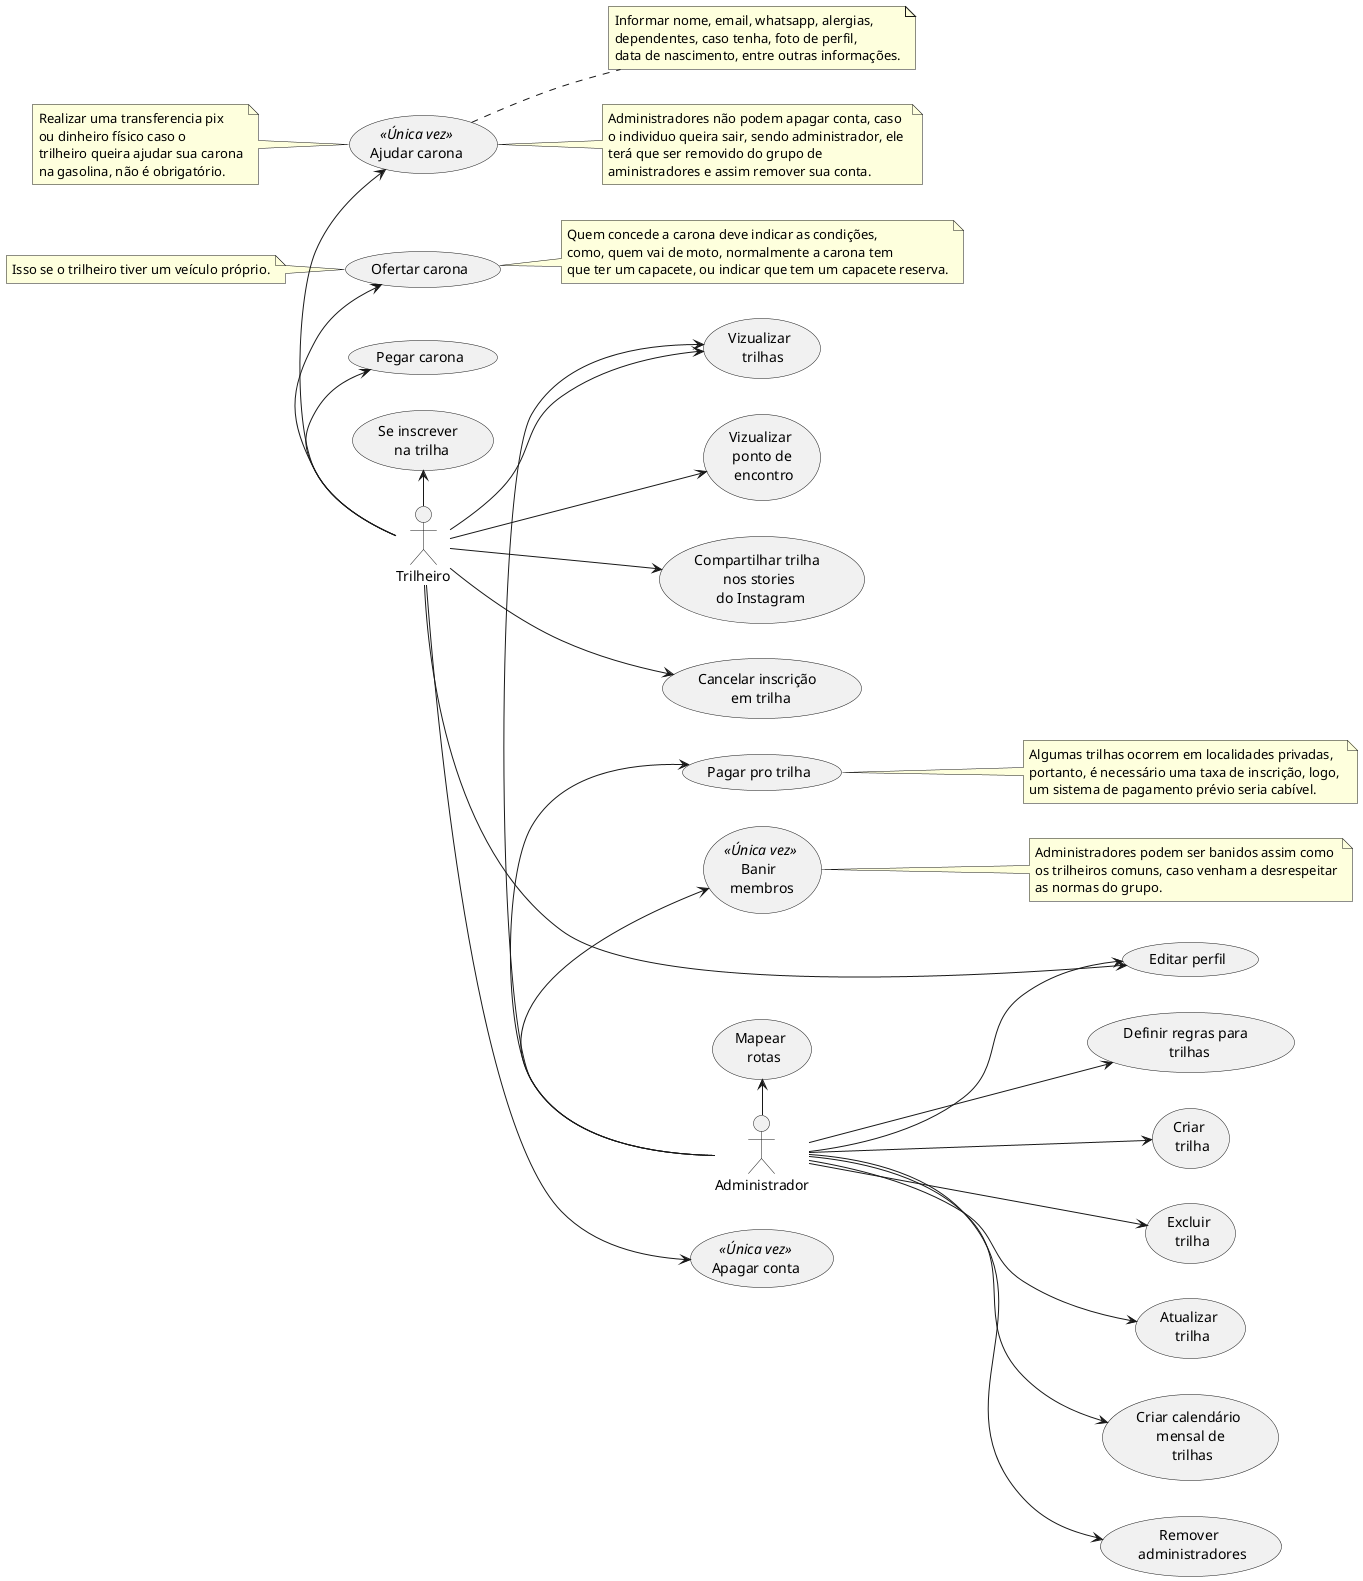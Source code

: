 @startuml pe-na-pedra
left to right direction

:Administrador: as adm
:Trilheiro: as tr

usecase (Banir \n membros) as uc1 <<Única vez>>
usecase (Mapear \n rotas) as uc2
usecase (Vizualizar \n trilhas) as uc3
usecase (Criar \n trilha) as uc4
usecase (Excluir \n trilha) as uc5
usecase (Atualizar \n trilha) as uc6
usecase (Criar calendário \n mensal de \n trilhas) as uc7
usecase (Vizualizar \n ponto de \n encontro) as uc8
usecase (Se inscrever \n na trilha) as uc9
usecase (Ofertar carona) as uc10
usecase (Pegar carona) as uc11
usecase (Criar perfil) <<Única vez>> as uc12
usecase (Definir novos \n administradores) as uc13
usecase (Ajudar carona) as uc12
usecase (Pagar pro trilha) as uc13
usecase (Compartilhar trilha \n nos stories \n do Instagram) as uc14
usecase (Cancelar inscrição \n em trilha) as uc15
usecase (Editar perfil) as uc16
usecase (Apagar conta) as uc17 <<Única vez>>
usecase (Remover \n administradores) as uc18
usecase (Definir regras para \n trilhas) as uc19 

note right of uc1
  Administradores podem ser banidos assim como
  os trilheiros comuns, caso venham a desrespeitar
  as normas do grupo.
end note

note right of uc12
  Administradores não podem apagar conta, caso
  o individuo queira sair, sendo administrador, ele 
  terá que ser removido do grupo de 
  aministradores e assim remover sua conta.
end note

note right of uc12
  Informar nome, email, whatsapp, alergias,
  dependentes, caso tenha, foto de perfil,
  data de nascimento, entre outras informações.
end note

note right of uc13
  Algumas trilhas ocorrem em localidades privadas,
  portanto, é necessário uma taxa de inscrição, logo, 
  um sistema de pagamento prévio seria cabível.
end note

note left of uc12
  Realizar uma transferencia pix 
  ou dinheiro físico caso o 
  trilheiro queira ajudar sua carona
  na gasolina, não é obrigatório.
end note

note right of uc10 
  Quem concede a carona deve indicar as condições,
  como, quem vai de moto, normalmente a carona tem
  que ter um capacete, ou indicar que tem um capacete reserva.
end note

note left of uc10 
  Isso se o trilheiro tiver um veículo próprio.
end note

adm -left-> uc1
adm -left-> uc2
adm -left-> uc3
adm --> uc4
adm --> uc5
adm --> uc6
adm --> uc7
adm -left-> uc13
adm --> uc16
adm --> uc18
adm --> uc19

tr --> uc3
tr --> uc8
tr -left-> uc9
tr -left-> uc10
tr -left-> uc11
tr -left-> uc12
tr --> uc14
tr --> uc15
tr --> uc16
tr --> uc17
@enduml
